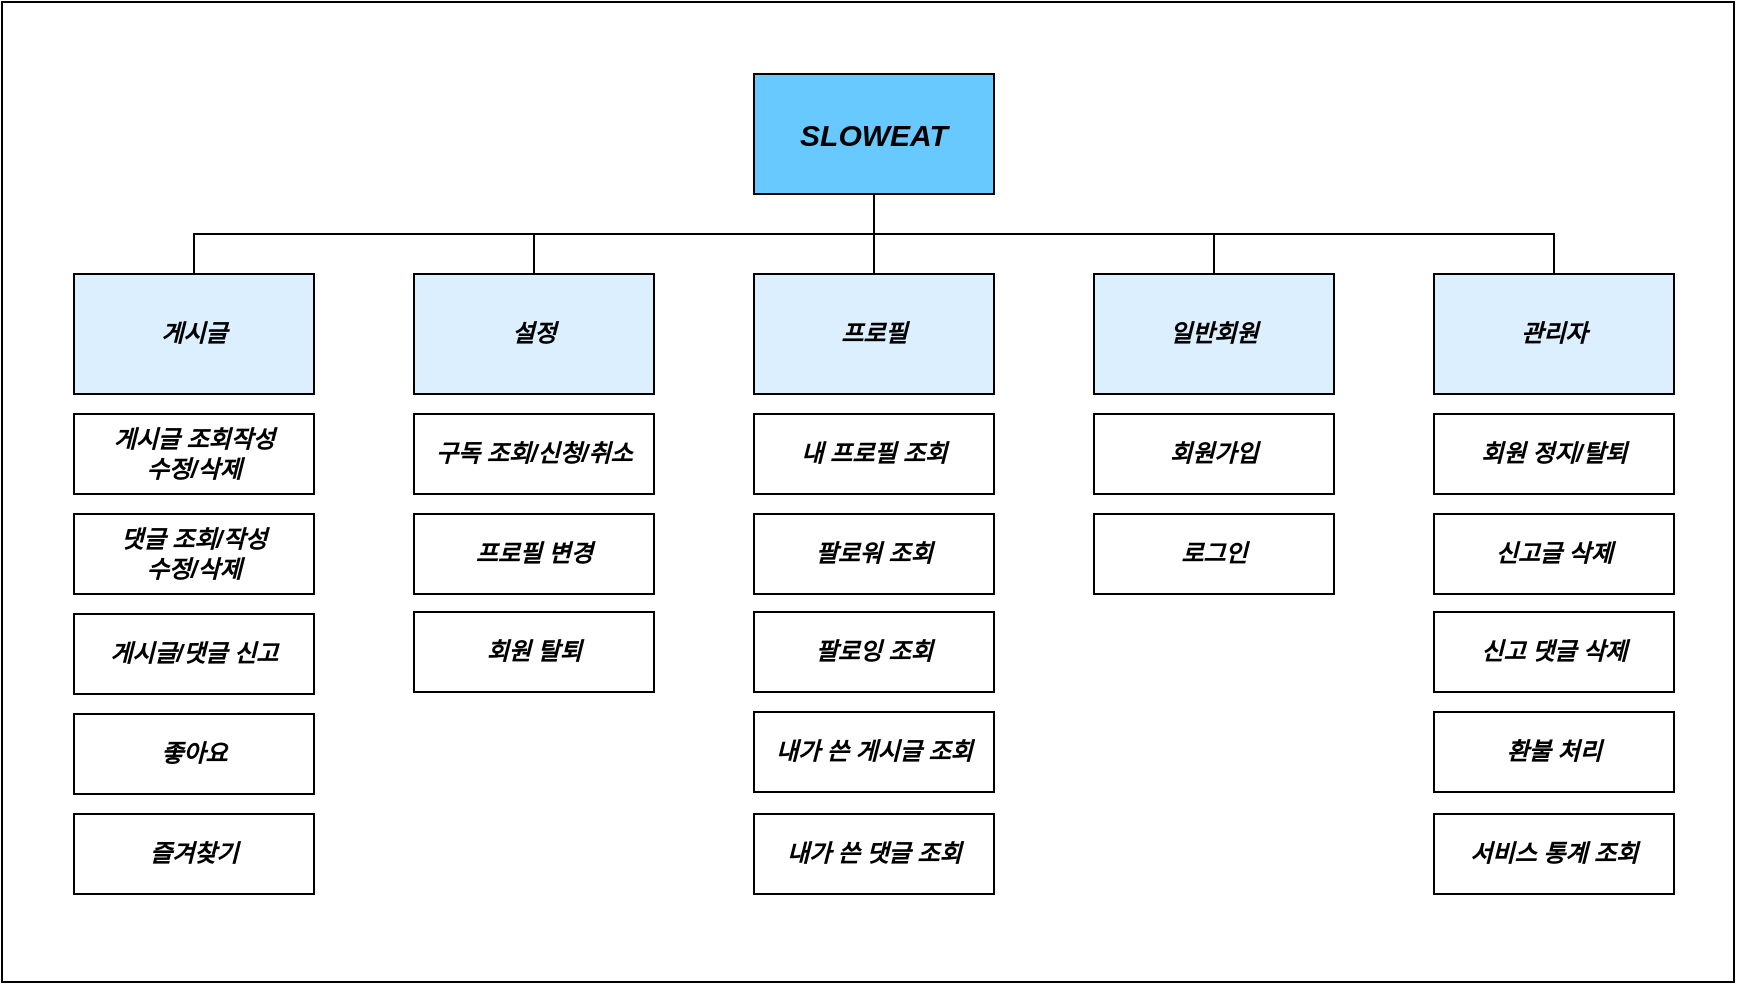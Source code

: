 <mxfile version="28.0.5">
  <diagram id="prtHgNgQTEPvFCAcTncT" name="Page-1">
    <mxGraphModel dx="1854" dy="1143" grid="1" gridSize="10" guides="1" tooltips="1" connect="1" arrows="1" fold="1" page="1" pageScale="1" pageWidth="827" pageHeight="1169" math="0" shadow="0">
      <root>
        <mxCell id="0" />
        <mxCell id="1" parent="0" />
        <mxCell id="ydasgig3aiIOotFLa35J-62" value="" style="rounded=0;whiteSpace=wrap;html=1;" vertex="1" parent="1">
          <mxGeometry x="414" y="54" width="866" height="490" as="geometry" />
        </mxCell>
        <mxCell id="ydasgig3aiIOotFLa35J-10" style="edgeStyle=orthogonalEdgeStyle;rounded=0;orthogonalLoop=1;jettySize=auto;html=1;exitX=0.5;exitY=1;exitDx=0;exitDy=0;endArrow=none;endFill=0;strokeColor=default;align=center;verticalAlign=middle;fontFamily=Helvetica;fontSize=11;fontColor=default;labelBackgroundColor=default;entryX=0.5;entryY=0;entryDx=0;entryDy=0;" edge="1" parent="1" source="ydasgig3aiIOotFLa35J-1" target="ydasgig3aiIOotFLa35J-3">
          <mxGeometry relative="1" as="geometry">
            <Array as="points">
              <mxPoint x="850" y="170" />
              <mxPoint x="510" y="170" />
            </Array>
          </mxGeometry>
        </mxCell>
        <mxCell id="ydasgig3aiIOotFLa35J-11" style="edgeStyle=orthogonalEdgeStyle;rounded=0;orthogonalLoop=1;jettySize=auto;html=1;entryX=0.5;entryY=0;entryDx=0;entryDy=0;exitX=0.5;exitY=1;exitDx=0;exitDy=0;strokeColor=default;align=center;verticalAlign=middle;fontFamily=Helvetica;fontSize=11;fontColor=default;labelBackgroundColor=default;endArrow=none;endFill=0;" edge="1" parent="1" source="ydasgig3aiIOotFLa35J-1" target="ydasgig3aiIOotFLa35J-2">
          <mxGeometry relative="1" as="geometry">
            <Array as="points">
              <mxPoint x="850" y="170" />
              <mxPoint x="680" y="170" />
            </Array>
          </mxGeometry>
        </mxCell>
        <mxCell id="ydasgig3aiIOotFLa35J-14" style="edgeStyle=orthogonalEdgeStyle;rounded=0;orthogonalLoop=1;jettySize=auto;html=1;exitX=0.5;exitY=1;exitDx=0;exitDy=0;strokeColor=default;align=center;verticalAlign=middle;fontFamily=Helvetica;fontSize=11;fontColor=default;labelBackgroundColor=default;endArrow=none;endFill=0;entryX=0.5;entryY=0;entryDx=0;entryDy=0;" edge="1" parent="1" source="ydasgig3aiIOotFLa35J-1" target="ydasgig3aiIOotFLa35J-4">
          <mxGeometry relative="1" as="geometry">
            <Array as="points">
              <mxPoint x="850" y="180" />
              <mxPoint x="850" y="180" />
            </Array>
          </mxGeometry>
        </mxCell>
        <mxCell id="ydasgig3aiIOotFLa35J-34" style="edgeStyle=orthogonalEdgeStyle;rounded=0;orthogonalLoop=1;jettySize=auto;html=1;exitX=0.5;exitY=1;exitDx=0;exitDy=0;strokeColor=default;align=center;verticalAlign=middle;fontFamily=Helvetica;fontSize=11;fontColor=default;labelBackgroundColor=default;endArrow=none;endFill=0;" edge="1" parent="1" source="ydasgig3aiIOotFLa35J-1" target="ydasgig3aiIOotFLa35J-32">
          <mxGeometry relative="1" as="geometry">
            <Array as="points">
              <mxPoint x="850" y="170" />
              <mxPoint x="1020" y="170" />
            </Array>
          </mxGeometry>
        </mxCell>
        <mxCell id="ydasgig3aiIOotFLa35J-35" style="edgeStyle=orthogonalEdgeStyle;rounded=0;orthogonalLoop=1;jettySize=auto;html=1;strokeColor=default;align=center;verticalAlign=middle;fontFamily=Helvetica;fontSize=11;fontColor=default;labelBackgroundColor=default;endArrow=none;endFill=0;" edge="1" parent="1" source="ydasgig3aiIOotFLa35J-1" target="ydasgig3aiIOotFLa35J-33">
          <mxGeometry relative="1" as="geometry">
            <Array as="points">
              <mxPoint x="850" y="170" />
              <mxPoint x="1190" y="170" />
            </Array>
          </mxGeometry>
        </mxCell>
        <mxCell id="ydasgig3aiIOotFLa35J-1" value="SLOWEAT" style="rounded=0;whiteSpace=wrap;html=1;fillColor=#67C9FF;fontStyle=3;fontSize=15;" vertex="1" parent="1">
          <mxGeometry x="790" y="90" width="120" height="60" as="geometry" />
        </mxCell>
        <mxCell id="ydasgig3aiIOotFLa35J-2" value="설정" style="rounded=0;whiteSpace=wrap;html=1;fillColor=#DBEFFF;fontStyle=3" vertex="1" parent="1">
          <mxGeometry x="620" y="190" width="120" height="60" as="geometry" />
        </mxCell>
        <mxCell id="ydasgig3aiIOotFLa35J-3" value="게시글" style="rounded=0;whiteSpace=wrap;html=1;fillColor=#DBEFFF;fontStyle=3" vertex="1" parent="1">
          <mxGeometry x="450" y="190" width="120" height="60" as="geometry" />
        </mxCell>
        <mxCell id="ydasgig3aiIOotFLa35J-4" value="프로필" style="rounded=0;whiteSpace=wrap;html=1;fillColor=#DBEFFF;fontStyle=3" vertex="1" parent="1">
          <mxGeometry x="790" y="190" width="120" height="60" as="geometry" />
        </mxCell>
        <mxCell id="ydasgig3aiIOotFLa35J-21" value="게시글 조회작성&lt;div&gt;수정/삭제&lt;/div&gt;" style="rounded=0;whiteSpace=wrap;html=1;fillColor=none;fontStyle=3" vertex="1" parent="1">
          <mxGeometry x="450" y="260" width="120" height="40" as="geometry" />
        </mxCell>
        <mxCell id="ydasgig3aiIOotFLa35J-25" value="좋아요" style="rounded=0;whiteSpace=wrap;html=1;fillColor=none;fontStyle=3" vertex="1" parent="1">
          <mxGeometry x="450" y="410" width="120" height="40" as="geometry" />
        </mxCell>
        <mxCell id="ydasgig3aiIOotFLa35J-26" value="즐겨찾기" style="rounded=0;whiteSpace=wrap;html=1;fillColor=none;fontStyle=3" vertex="1" parent="1">
          <mxGeometry x="450" y="460" width="120" height="40" as="geometry" />
        </mxCell>
        <mxCell id="ydasgig3aiIOotFLa35J-27" value="회원 정지/탈퇴" style="rounded=0;whiteSpace=wrap;html=1;fillColor=none;fontStyle=3" vertex="1" parent="1">
          <mxGeometry x="1130" y="260" width="120" height="40" as="geometry" />
        </mxCell>
        <mxCell id="ydasgig3aiIOotFLa35J-28" value="신고글 삭제" style="rounded=0;whiteSpace=wrap;html=1;fillColor=none;fontStyle=3" vertex="1" parent="1">
          <mxGeometry x="1130" y="310" width="120" height="40" as="geometry" />
        </mxCell>
        <mxCell id="ydasgig3aiIOotFLa35J-29" value="신고 댓글 삭제" style="rounded=0;whiteSpace=wrap;html=1;fillColor=none;fontStyle=3" vertex="1" parent="1">
          <mxGeometry x="1130" y="359" width="120" height="40" as="geometry" />
        </mxCell>
        <mxCell id="ydasgig3aiIOotFLa35J-30" value="환불 처리" style="rounded=0;whiteSpace=wrap;html=1;fillColor=none;fontStyle=3" vertex="1" parent="1">
          <mxGeometry x="1130" y="409" width="120" height="40" as="geometry" />
        </mxCell>
        <mxCell id="ydasgig3aiIOotFLa35J-31" value="서비스 통계 조회" style="rounded=0;whiteSpace=wrap;html=1;fillColor=none;fontStyle=3" vertex="1" parent="1">
          <mxGeometry x="1130" y="460" width="120" height="40" as="geometry" />
        </mxCell>
        <mxCell id="ydasgig3aiIOotFLa35J-32" value="일반회원" style="rounded=0;whiteSpace=wrap;html=1;fillColor=#DBEFFF;fontStyle=3" vertex="1" parent="1">
          <mxGeometry x="960" y="190" width="120" height="60" as="geometry" />
        </mxCell>
        <mxCell id="ydasgig3aiIOotFLa35J-33" value="관리자" style="rounded=0;whiteSpace=wrap;html=1;fillColor=#DBEFFF;fontStyle=3" vertex="1" parent="1">
          <mxGeometry x="1130" y="190" width="120" height="60" as="geometry" />
        </mxCell>
        <mxCell id="ydasgig3aiIOotFLa35J-36" value="구독 조회/신청/취소" style="rounded=0;whiteSpace=wrap;html=1;fillColor=none;fontStyle=3" vertex="1" parent="1">
          <mxGeometry x="620" y="260" width="120" height="40" as="geometry" />
        </mxCell>
        <mxCell id="ydasgig3aiIOotFLa35J-37" value="프로필 변경" style="rounded=0;whiteSpace=wrap;html=1;fillColor=none;fontStyle=3" vertex="1" parent="1">
          <mxGeometry x="620" y="310" width="120" height="40" as="geometry" />
        </mxCell>
        <mxCell id="ydasgig3aiIOotFLa35J-38" value="회원 탈퇴" style="rounded=0;whiteSpace=wrap;html=1;fillColor=none;fontStyle=3" vertex="1" parent="1">
          <mxGeometry x="620" y="359" width="120" height="40" as="geometry" />
        </mxCell>
        <mxCell id="ydasgig3aiIOotFLa35J-48" value="내 프로필 조회" style="rounded=0;whiteSpace=wrap;html=1;fillColor=none;fontStyle=3" vertex="1" parent="1">
          <mxGeometry x="790" y="260" width="120" height="40" as="geometry" />
        </mxCell>
        <mxCell id="ydasgig3aiIOotFLa35J-49" value="팔로워 조회" style="rounded=0;whiteSpace=wrap;html=1;fillColor=none;fontStyle=3" vertex="1" parent="1">
          <mxGeometry x="790" y="310" width="120" height="40" as="geometry" />
        </mxCell>
        <mxCell id="ydasgig3aiIOotFLa35J-50" value="팔로잉 조회" style="rounded=0;whiteSpace=wrap;html=1;fillColor=none;fontStyle=3" vertex="1" parent="1">
          <mxGeometry x="790" y="359" width="120" height="40" as="geometry" />
        </mxCell>
        <mxCell id="ydasgig3aiIOotFLa35J-51" value="내가 쓴 게시글 조회" style="rounded=0;whiteSpace=wrap;html=1;fillColor=none;fontStyle=3" vertex="1" parent="1">
          <mxGeometry x="790" y="409" width="120" height="40" as="geometry" />
        </mxCell>
        <mxCell id="ydasgig3aiIOotFLa35J-52" value="내가 쓴 댓글 조회" style="rounded=0;whiteSpace=wrap;html=1;fillColor=none;fontStyle=3" vertex="1" parent="1">
          <mxGeometry x="790" y="460" width="120" height="40" as="geometry" />
        </mxCell>
        <mxCell id="ydasgig3aiIOotFLa35J-54" value="회원가입" style="rounded=0;whiteSpace=wrap;html=1;fillColor=none;fontStyle=3" vertex="1" parent="1">
          <mxGeometry x="960" y="260" width="120" height="40" as="geometry" />
        </mxCell>
        <mxCell id="ydasgig3aiIOotFLa35J-55" value="로그인" style="rounded=0;whiteSpace=wrap;html=1;fillColor=none;fontStyle=3" vertex="1" parent="1">
          <mxGeometry x="960" y="310" width="120" height="40" as="geometry" />
        </mxCell>
        <mxCell id="ydasgig3aiIOotFLa35J-60" value="댓글 조회/작성&lt;div&gt;수정/삭제&lt;/div&gt;" style="rounded=0;whiteSpace=wrap;html=1;fillColor=none;fontStyle=3" vertex="1" parent="1">
          <mxGeometry x="450" y="310" width="120" height="40" as="geometry" />
        </mxCell>
        <mxCell id="ydasgig3aiIOotFLa35J-61" value="게시글/댓글 신고" style="rounded=0;whiteSpace=wrap;html=1;fillColor=none;fontStyle=3" vertex="1" parent="1">
          <mxGeometry x="450" y="360" width="120" height="40" as="geometry" />
        </mxCell>
      </root>
    </mxGraphModel>
  </diagram>
</mxfile>
